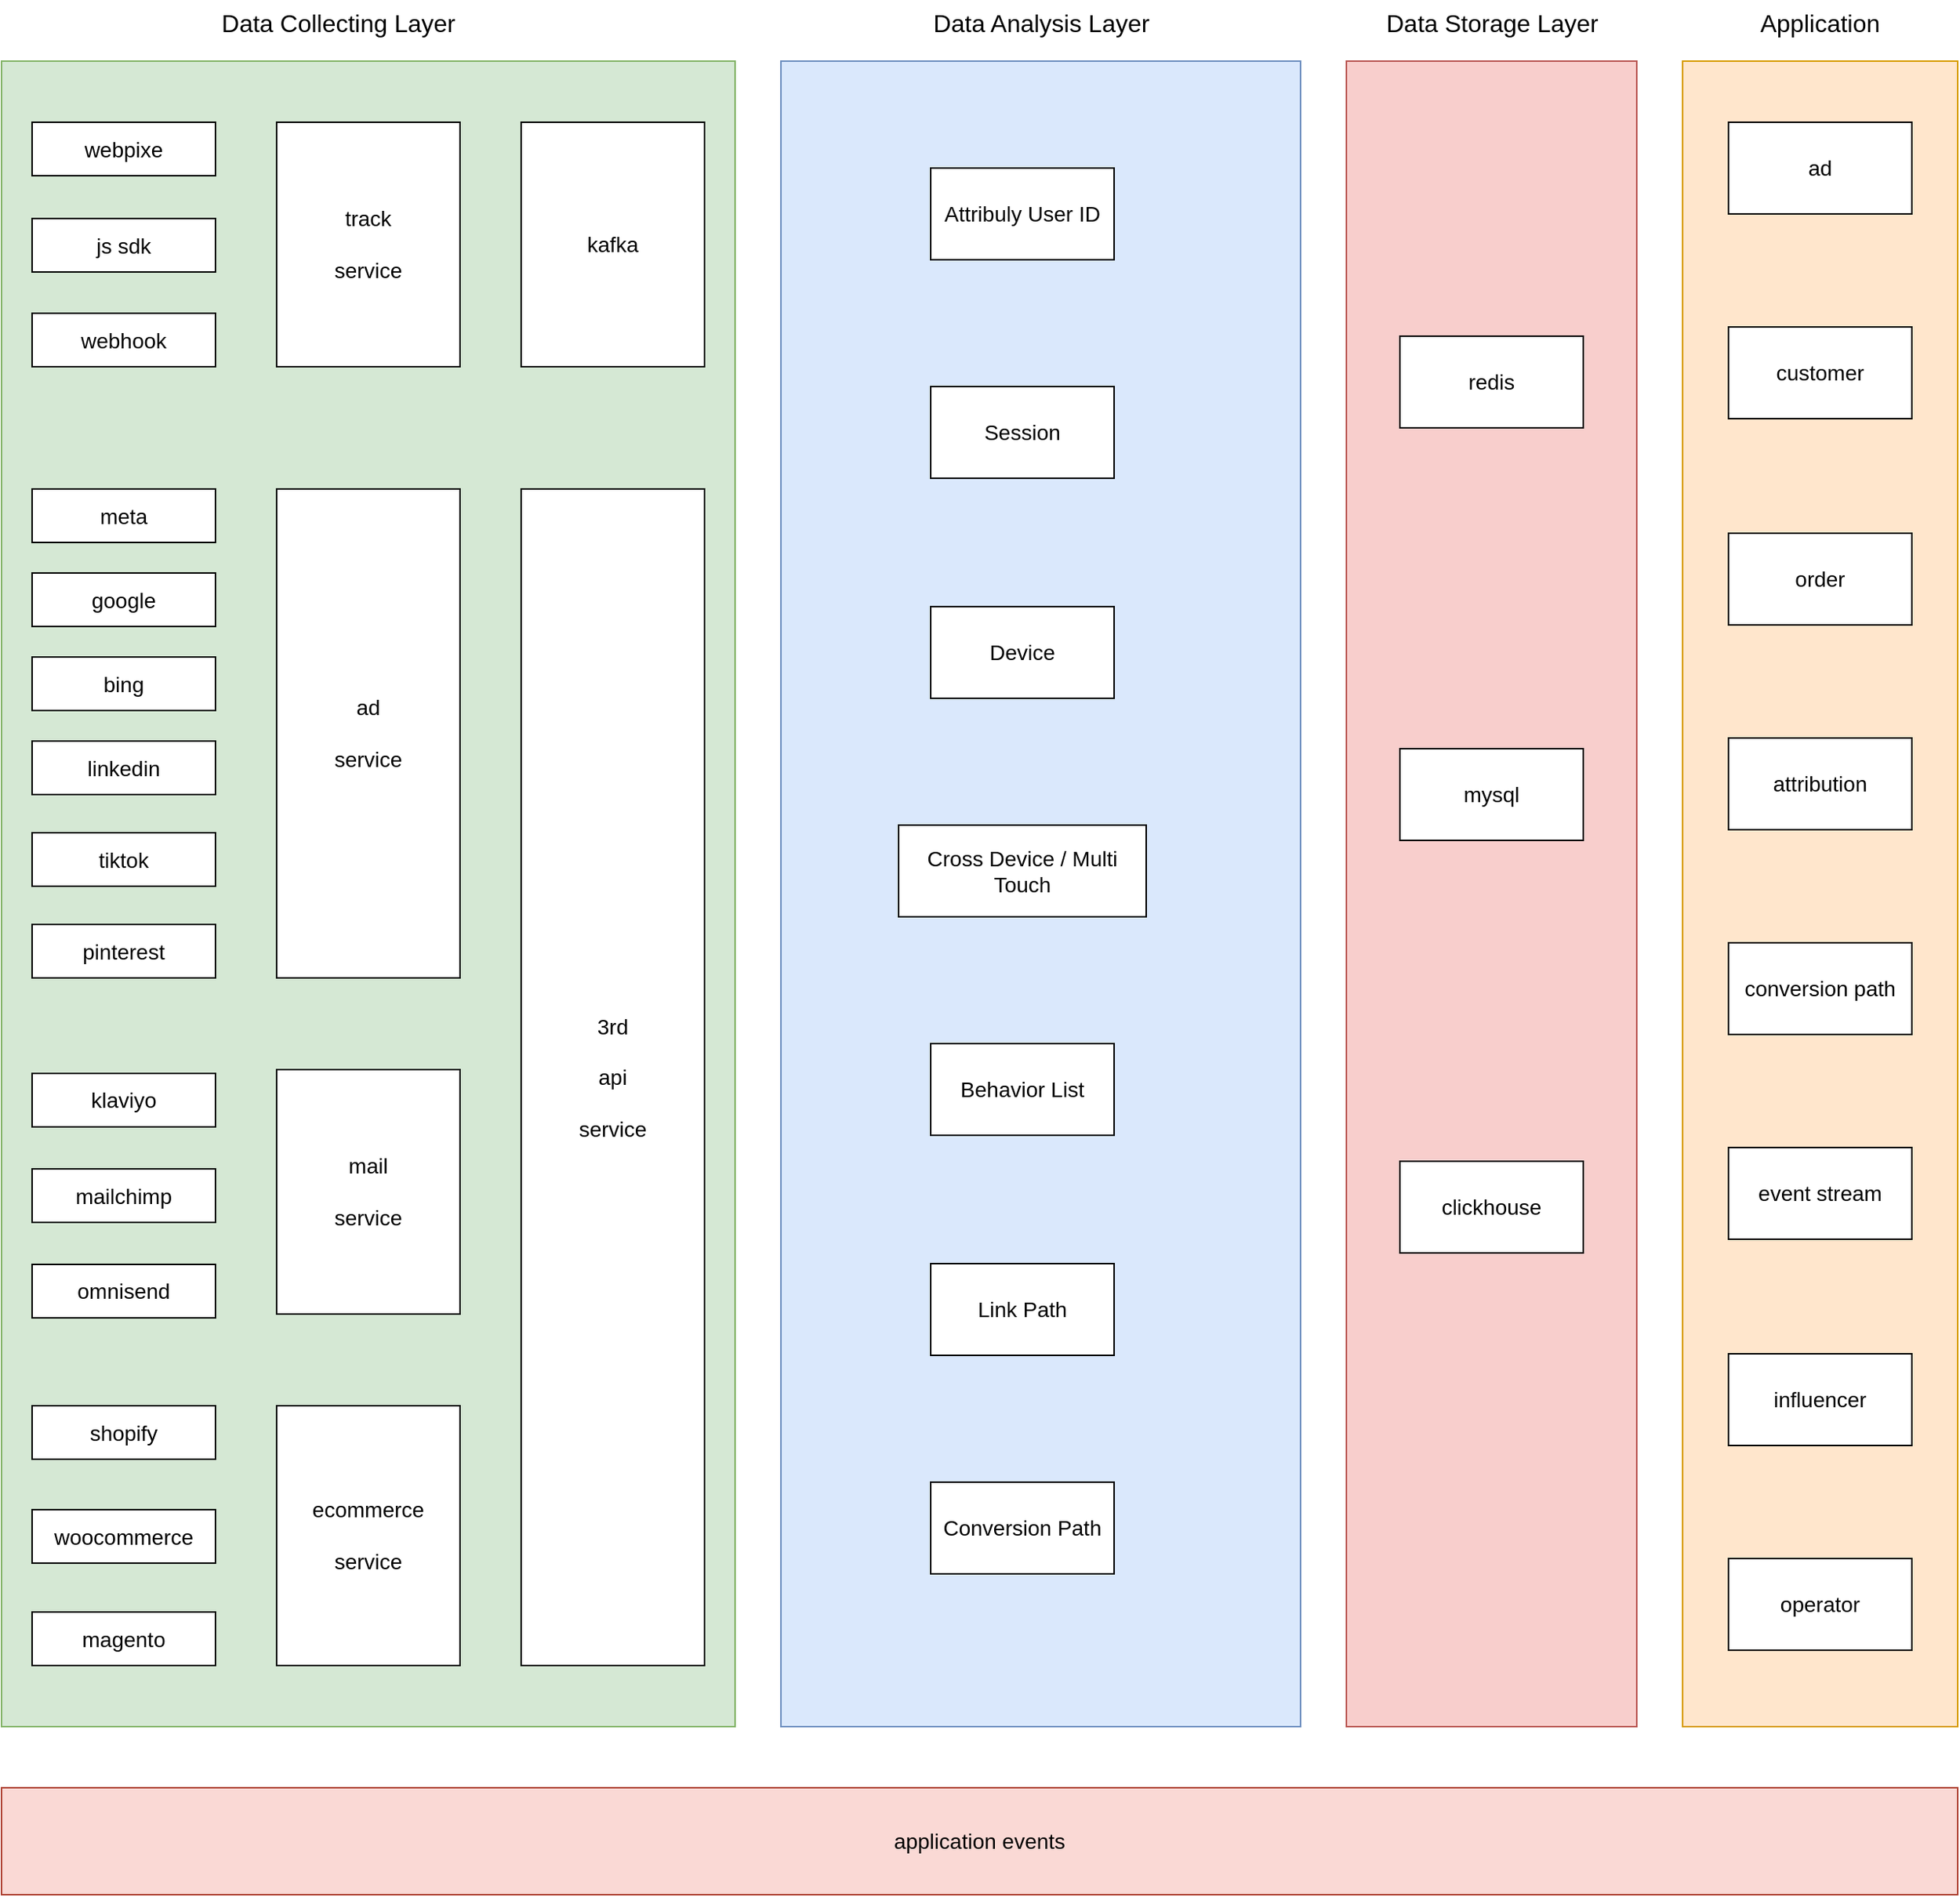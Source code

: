 <mxfile version="22.1.11" type="github">
  <diagram name="第 1 页" id="z60zmUDA_NRWNLkNqfMZ">
    <mxGraphModel dx="1207" dy="724" grid="1" gridSize="10" guides="1" tooltips="1" connect="1" arrows="1" fold="1" page="1" pageScale="1" pageWidth="827" pageHeight="1169" math="0" shadow="0">
      <root>
        <mxCell id="0" />
        <mxCell id="1" parent="0" />
        <mxCell id="jyB_UmzL48LcIVnqlv-9-22" value="" style="rounded=0;whiteSpace=wrap;html=1;fontSize=14;fillColor=#dae8fc;strokeColor=#6c8ebf;" parent="1" vertex="1">
          <mxGeometry x="600" y="330" width="340" height="1090" as="geometry" />
        </mxCell>
        <mxCell id="jyB_UmzL48LcIVnqlv-9-23" value="" style="rounded=0;whiteSpace=wrap;html=1;fontSize=14;fillColor=#f8cecc;strokeColor=#b85450;" parent="1" vertex="1">
          <mxGeometry x="970" y="330" width="190" height="1090" as="geometry" />
        </mxCell>
        <mxCell id="ryWL0rZuBNHNWBqCZ-Gl-1" value="Data Analysis Layer" style="text;html=1;strokeColor=none;fillColor=none;align=center;verticalAlign=middle;whiteSpace=wrap;rounded=0;fontSize=16;" vertex="1" parent="1">
          <mxGeometry x="697.5" y="290" width="145" height="30" as="geometry" />
        </mxCell>
        <mxCell id="ryWL0rZuBNHNWBqCZ-Gl-2" value="Data Storage Layer" style="text;html=1;strokeColor=none;fillColor=none;align=center;verticalAlign=middle;whiteSpace=wrap;rounded=0;fontSize=16;" vertex="1" parent="1">
          <mxGeometry x="987.5" y="290" width="155" height="30" as="geometry" />
        </mxCell>
        <mxCell id="ryWL0rZuBNHNWBqCZ-Gl-3" value="redis" style="rounded=0;whiteSpace=wrap;html=1;fontSize=14;" vertex="1" parent="1">
          <mxGeometry x="1005" y="510" width="120" height="60" as="geometry" />
        </mxCell>
        <mxCell id="ryWL0rZuBNHNWBqCZ-Gl-4" value="application events" style="rounded=0;whiteSpace=wrap;html=1;fontSize=14;fillColor=#fad9d5;strokeColor=#ae4132;" vertex="1" parent="1">
          <mxGeometry x="90" y="1460" width="1280" height="70" as="geometry" />
        </mxCell>
        <mxCell id="ryWL0rZuBNHNWBqCZ-Gl-5" value="mysql" style="rounded=0;whiteSpace=wrap;html=1;fontSize=14;" vertex="1" parent="1">
          <mxGeometry x="1005" y="780" width="120" height="60" as="geometry" />
        </mxCell>
        <mxCell id="ryWL0rZuBNHNWBqCZ-Gl-6" value="clickhouse" style="rounded=0;whiteSpace=wrap;html=1;fontSize=14;" vertex="1" parent="1">
          <mxGeometry x="1005" y="1050" width="120" height="60" as="geometry" />
        </mxCell>
        <mxCell id="ryWL0rZuBNHNWBqCZ-Gl-7" value="" style="rounded=0;whiteSpace=wrap;html=1;fontSize=14;fillColor=#ffe6cc;strokeColor=#d79b00;" vertex="1" parent="1">
          <mxGeometry x="1190" y="330" width="180" height="1090" as="geometry" />
        </mxCell>
        <mxCell id="ryWL0rZuBNHNWBqCZ-Gl-8" value="Application" style="text;html=1;strokeColor=none;fillColor=none;align=center;verticalAlign=middle;whiteSpace=wrap;rounded=0;fontSize=16;" vertex="1" parent="1">
          <mxGeometry x="1250" y="290" width="60" height="30" as="geometry" />
        </mxCell>
        <mxCell id="ryWL0rZuBNHNWBqCZ-Gl-9" value="ad" style="rounded=0;whiteSpace=wrap;html=1;fontSize=14;" vertex="1" parent="1">
          <mxGeometry x="1220" y="370" width="120" height="60" as="geometry" />
        </mxCell>
        <mxCell id="ryWL0rZuBNHNWBqCZ-Gl-10" value="customer" style="rounded=0;whiteSpace=wrap;html=1;fontSize=14;" vertex="1" parent="1">
          <mxGeometry x="1220" y="504" width="120" height="60" as="geometry" />
        </mxCell>
        <mxCell id="ryWL0rZuBNHNWBqCZ-Gl-11" value="order" style="rounded=0;whiteSpace=wrap;html=1;fontSize=14;" vertex="1" parent="1">
          <mxGeometry x="1220" y="639" width="120" height="60" as="geometry" />
        </mxCell>
        <mxCell id="ryWL0rZuBNHNWBqCZ-Gl-12" value="attribution" style="rounded=0;whiteSpace=wrap;html=1;fontSize=14;" vertex="1" parent="1">
          <mxGeometry x="1220" y="773" width="120" height="60" as="geometry" />
        </mxCell>
        <mxCell id="ryWL0rZuBNHNWBqCZ-Gl-13" value="conversion path" style="rounded=0;whiteSpace=wrap;html=1;fontSize=14;" vertex="1" parent="1">
          <mxGeometry x="1220" y="907" width="120" height="60" as="geometry" />
        </mxCell>
        <mxCell id="ryWL0rZuBNHNWBqCZ-Gl-14" value="event stream" style="rounded=0;whiteSpace=wrap;html=1;fontSize=14;" vertex="1" parent="1">
          <mxGeometry x="1220" y="1041" width="120" height="60" as="geometry" />
        </mxCell>
        <mxCell id="ryWL0rZuBNHNWBqCZ-Gl-15" value="influencer" style="rounded=0;whiteSpace=wrap;html=1;fontSize=14;" vertex="1" parent="1">
          <mxGeometry x="1220" y="1176" width="120" height="60" as="geometry" />
        </mxCell>
        <mxCell id="ryWL0rZuBNHNWBqCZ-Gl-16" value="operator" style="rounded=0;whiteSpace=wrap;html=1;fontSize=14;" vertex="1" parent="1">
          <mxGeometry x="1220" y="1310" width="120" height="60" as="geometry" />
        </mxCell>
        <mxCell id="ryWL0rZuBNHNWBqCZ-Gl-21" value="" style="group" vertex="1" connectable="0" parent="1">
          <mxGeometry x="90" y="290" width="480" height="1130" as="geometry" />
        </mxCell>
        <mxCell id="jyB_UmzL48LcIVnqlv-9-24" value="" style="rounded=0;whiteSpace=wrap;html=1;fontSize=14;fillColor=#d5e8d4;strokeColor=#82b366;" parent="ryWL0rZuBNHNWBqCZ-Gl-21" vertex="1">
          <mxGeometry y="40" width="480" height="1090" as="geometry" />
        </mxCell>
        <mxCell id="jyB_UmzL48LcIVnqlv-9-1" value="webpixe" style="rounded=0;whiteSpace=wrap;html=1;fontSize=14;" parent="ryWL0rZuBNHNWBqCZ-Gl-21" vertex="1">
          <mxGeometry x="20" y="80" width="120" height="35" as="geometry" />
        </mxCell>
        <mxCell id="jyB_UmzL48LcIVnqlv-9-2" value="js sdk" style="rounded=0;whiteSpace=wrap;html=1;fontSize=14;" parent="ryWL0rZuBNHNWBqCZ-Gl-21" vertex="1">
          <mxGeometry x="20" y="143" width="120" height="35" as="geometry" />
        </mxCell>
        <mxCell id="jyB_UmzL48LcIVnqlv-9-3" value="webhook" style="rounded=0;whiteSpace=wrap;html=1;fontSize=14;" parent="ryWL0rZuBNHNWBqCZ-Gl-21" vertex="1">
          <mxGeometry x="20" y="205" width="120" height="35" as="geometry" />
        </mxCell>
        <mxCell id="jyB_UmzL48LcIVnqlv-9-4" value="track&lt;br style=&quot;font-size: 14px;&quot;&gt;&lt;br style=&quot;font-size: 14px;&quot;&gt;service" style="rounded=0;whiteSpace=wrap;html=1;fontSize=14;" parent="ryWL0rZuBNHNWBqCZ-Gl-21" vertex="1">
          <mxGeometry x="180" y="80" width="120" height="160" as="geometry" />
        </mxCell>
        <mxCell id="jyB_UmzL48LcIVnqlv-9-5" value="kafka" style="rounded=0;whiteSpace=wrap;html=1;fontSize=14;" parent="ryWL0rZuBNHNWBqCZ-Gl-21" vertex="1">
          <mxGeometry x="340" y="80" width="120" height="160" as="geometry" />
        </mxCell>
        <mxCell id="jyB_UmzL48LcIVnqlv-9-6" value="meta" style="rounded=0;whiteSpace=wrap;html=1;fontSize=14;" parent="ryWL0rZuBNHNWBqCZ-Gl-21" vertex="1">
          <mxGeometry x="20" y="320" width="120" height="35" as="geometry" />
        </mxCell>
        <mxCell id="jyB_UmzL48LcIVnqlv-9-7" value="google" style="rounded=0;whiteSpace=wrap;html=1;fontSize=14;" parent="ryWL0rZuBNHNWBqCZ-Gl-21" vertex="1">
          <mxGeometry x="20" y="375" width="120" height="35" as="geometry" />
        </mxCell>
        <mxCell id="jyB_UmzL48LcIVnqlv-9-8" value="bing" style="rounded=0;whiteSpace=wrap;html=1;fontSize=14;" parent="ryWL0rZuBNHNWBqCZ-Gl-21" vertex="1">
          <mxGeometry x="20" y="430" width="120" height="35" as="geometry" />
        </mxCell>
        <mxCell id="jyB_UmzL48LcIVnqlv-9-9" value="linkedin" style="rounded=0;whiteSpace=wrap;html=1;fontSize=14;" parent="ryWL0rZuBNHNWBqCZ-Gl-21" vertex="1">
          <mxGeometry x="20" y="485" width="120" height="35" as="geometry" />
        </mxCell>
        <mxCell id="jyB_UmzL48LcIVnqlv-9-10" value="tiktok" style="rounded=0;whiteSpace=wrap;html=1;fontSize=14;" parent="ryWL0rZuBNHNWBqCZ-Gl-21" vertex="1">
          <mxGeometry x="20" y="545" width="120" height="35" as="geometry" />
        </mxCell>
        <mxCell id="jyB_UmzL48LcIVnqlv-9-11" value="pinterest" style="rounded=0;whiteSpace=wrap;html=1;fontSize=14;" parent="ryWL0rZuBNHNWBqCZ-Gl-21" vertex="1">
          <mxGeometry x="20" y="605" width="120" height="35" as="geometry" />
        </mxCell>
        <mxCell id="jyB_UmzL48LcIVnqlv-9-12" value="klaviyo" style="rounded=0;whiteSpace=wrap;html=1;fontSize=14;" parent="ryWL0rZuBNHNWBqCZ-Gl-21" vertex="1">
          <mxGeometry x="20" y="702.5" width="120" height="35" as="geometry" />
        </mxCell>
        <mxCell id="jyB_UmzL48LcIVnqlv-9-13" value="mailchimp" style="rounded=0;whiteSpace=wrap;html=1;fontSize=14;" parent="ryWL0rZuBNHNWBqCZ-Gl-21" vertex="1">
          <mxGeometry x="20" y="765" width="120" height="35" as="geometry" />
        </mxCell>
        <mxCell id="jyB_UmzL48LcIVnqlv-9-14" value="omnisend" style="rounded=0;whiteSpace=wrap;html=1;fontSize=14;" parent="ryWL0rZuBNHNWBqCZ-Gl-21" vertex="1">
          <mxGeometry x="20" y="827.5" width="120" height="35" as="geometry" />
        </mxCell>
        <mxCell id="jyB_UmzL48LcIVnqlv-9-15" value="shopify" style="rounded=0;whiteSpace=wrap;html=1;fontSize=14;" parent="ryWL0rZuBNHNWBqCZ-Gl-21" vertex="1">
          <mxGeometry x="20" y="920" width="120" height="35" as="geometry" />
        </mxCell>
        <mxCell id="jyB_UmzL48LcIVnqlv-9-16" value="woocommerce" style="rounded=0;whiteSpace=wrap;html=1;fontSize=14;" parent="ryWL0rZuBNHNWBqCZ-Gl-21" vertex="1">
          <mxGeometry x="20" y="988" width="120" height="35" as="geometry" />
        </mxCell>
        <mxCell id="jyB_UmzL48LcIVnqlv-9-17" value="magento" style="rounded=0;whiteSpace=wrap;html=1;fontSize=14;" parent="ryWL0rZuBNHNWBqCZ-Gl-21" vertex="1">
          <mxGeometry x="20" y="1055" width="120" height="35" as="geometry" />
        </mxCell>
        <mxCell id="jyB_UmzL48LcIVnqlv-9-18" value="ad&lt;br style=&quot;font-size: 14px;&quot;&gt;&lt;br style=&quot;font-size: 14px;&quot;&gt;service" style="rounded=0;whiteSpace=wrap;html=1;fontSize=14;" parent="ryWL0rZuBNHNWBqCZ-Gl-21" vertex="1">
          <mxGeometry x="180" y="320" width="120" height="320" as="geometry" />
        </mxCell>
        <mxCell id="jyB_UmzL48LcIVnqlv-9-19" value="mail&lt;br style=&quot;font-size: 14px;&quot;&gt;&lt;br style=&quot;font-size: 14px;&quot;&gt;service" style="rounded=0;whiteSpace=wrap;html=1;fontSize=14;" parent="ryWL0rZuBNHNWBqCZ-Gl-21" vertex="1">
          <mxGeometry x="180" y="700" width="120" height="160" as="geometry" />
        </mxCell>
        <mxCell id="jyB_UmzL48LcIVnqlv-9-20" value="ecommerce&lt;br style=&quot;font-size: 14px;&quot;&gt;&lt;br style=&quot;font-size: 14px;&quot;&gt;service" style="rounded=0;whiteSpace=wrap;html=1;fontSize=14;" parent="ryWL0rZuBNHNWBqCZ-Gl-21" vertex="1">
          <mxGeometry x="180" y="920" width="120" height="170" as="geometry" />
        </mxCell>
        <mxCell id="jyB_UmzL48LcIVnqlv-9-21" value="3rd&lt;br style=&quot;font-size: 14px;&quot;&gt;&lt;br style=&quot;font-size: 14px;&quot;&gt;api&lt;br style=&quot;font-size: 14px;&quot;&gt;&lt;br style=&quot;font-size: 14px;&quot;&gt;service" style="rounded=0;whiteSpace=wrap;html=1;fontSize=14;" parent="ryWL0rZuBNHNWBqCZ-Gl-21" vertex="1">
          <mxGeometry x="340" y="320" width="120" height="770" as="geometry" />
        </mxCell>
        <mxCell id="jyB_UmzL48LcIVnqlv-9-26" value="Data Collecting Layer" style="text;html=1;align=center;verticalAlign=middle;resizable=0;points=[];autosize=1;strokeColor=none;fillColor=none;fontSize=16;" parent="ryWL0rZuBNHNWBqCZ-Gl-21" vertex="1">
          <mxGeometry x="130" width="180" height="30" as="geometry" />
        </mxCell>
        <mxCell id="ryWL0rZuBNHNWBqCZ-Gl-24" value="Attribuly User ID" style="rounded=0;whiteSpace=wrap;html=1;labelBorderColor=none;fontSize=14;" vertex="1" parent="1">
          <mxGeometry x="698" y="400" width="120" height="60" as="geometry" />
        </mxCell>
        <mxCell id="ryWL0rZuBNHNWBqCZ-Gl-25" value="Session" style="rounded=0;whiteSpace=wrap;html=1;labelBorderColor=none;fontSize=14;" vertex="1" parent="1">
          <mxGeometry x="698" y="543" width="120" height="60" as="geometry" />
        </mxCell>
        <mxCell id="ryWL0rZuBNHNWBqCZ-Gl-26" value="Device" style="rounded=0;whiteSpace=wrap;html=1;labelBorderColor=none;fontSize=14;" vertex="1" parent="1">
          <mxGeometry x="698" y="687" width="120" height="60" as="geometry" />
        </mxCell>
        <mxCell id="ryWL0rZuBNHNWBqCZ-Gl-27" value="Cross Device / Multi Touch" style="rounded=0;whiteSpace=wrap;html=1;labelBorderColor=none;fontSize=14;" vertex="1" parent="1">
          <mxGeometry x="677" y="830" width="162" height="60" as="geometry" />
        </mxCell>
        <mxCell id="ryWL0rZuBNHNWBqCZ-Gl-28" value="Behavior List" style="rounded=0;whiteSpace=wrap;html=1;labelBorderColor=none;fontSize=14;" vertex="1" parent="1">
          <mxGeometry x="698" y="973" width="120" height="60" as="geometry" />
        </mxCell>
        <mxCell id="ryWL0rZuBNHNWBqCZ-Gl-29" value="Link Path" style="rounded=0;whiteSpace=wrap;html=1;labelBorderColor=none;fontSize=14;" vertex="1" parent="1">
          <mxGeometry x="698" y="1117" width="120" height="60" as="geometry" />
        </mxCell>
        <mxCell id="ryWL0rZuBNHNWBqCZ-Gl-30" value="Conversion Path" style="rounded=0;whiteSpace=wrap;html=1;labelBorderColor=none;fontSize=14;" vertex="1" parent="1">
          <mxGeometry x="698" y="1260" width="120" height="60" as="geometry" />
        </mxCell>
      </root>
    </mxGraphModel>
  </diagram>
</mxfile>
